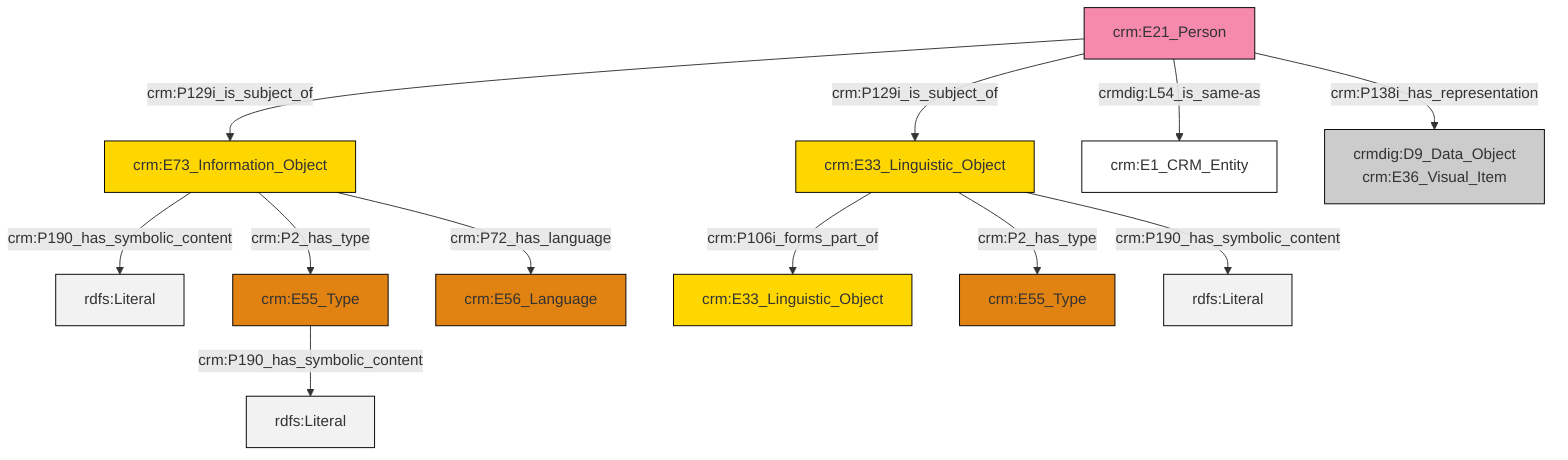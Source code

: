 graph TD
classDef Literal fill:#f2f2f2,stroke:#000000;
classDef CRM_Entity fill:#FFFFFF,stroke:#000000;
classDef Temporal_Entity fill:#00C9E6, stroke:#000000;
classDef Type fill:#E18312, stroke:#000000;
classDef Time-Span fill:#2C9C91, stroke:#000000;
classDef Appellation fill:#FFEB7F, stroke:#000000;
classDef Place fill:#008836, stroke:#000000;
classDef Persistent_Item fill:#B266B2, stroke:#000000;
classDef Conceptual_Object fill:#FFD700, stroke:#000000;
classDef Physical_Thing fill:#D2B48C, stroke:#000000;
classDef Actor fill:#f58aad, stroke:#000000;
classDef PC_Classes fill:#4ce600, stroke:#000000;
classDef Multi fill:#cccccc,stroke:#000000;

0["crm:E21_Person"]:::Actor -->|crm:P129i_is_subject_of| 1["crm:E73_Information_Object"]:::Conceptual_Object
4["crm:E33_Linguistic_Object"]:::Conceptual_Object -->|crm:P106i_forms_part_of| 5["crm:E33_Linguistic_Object"]:::Conceptual_Object
0["crm:E21_Person"]:::Actor -->|crm:P129i_is_subject_of| 4["crm:E33_Linguistic_Object"]:::Conceptual_Object
1["crm:E73_Information_Object"]:::Conceptual_Object -->|crm:P190_has_symbolic_content| 6[rdfs:Literal]:::Literal
1["crm:E73_Information_Object"]:::Conceptual_Object -->|crm:P2_has_type| 8["crm:E55_Type"]:::Type
4["crm:E33_Linguistic_Object"]:::Conceptual_Object -->|crm:P2_has_type| 9["crm:E55_Type"]:::Type
4["crm:E33_Linguistic_Object"]:::Conceptual_Object -->|crm:P190_has_symbolic_content| 17[rdfs:Literal]:::Literal
1["crm:E73_Information_Object"]:::Conceptual_Object -->|crm:P72_has_language| 13["crm:E56_Language"]:::Type
8["crm:E55_Type"]:::Type -->|crm:P190_has_symbolic_content| 20[rdfs:Literal]:::Literal
0["crm:E21_Person"]:::Actor -->|crmdig:L54_is_same-as| 2["crm:E1_CRM_Entity"]:::CRM_Entity
0["crm:E21_Person"]:::Actor -->|crm:P138i_has_representation| 18["crmdig:D9_Data_Object<br>crm:E36_Visual_Item"]:::Multi